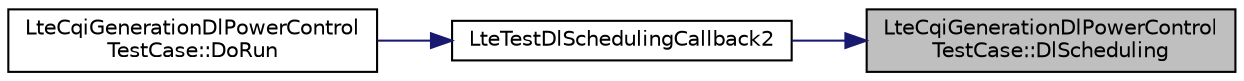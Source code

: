 digraph "LteCqiGenerationDlPowerControlTestCase::DlScheduling"
{
 // LATEX_PDF_SIZE
  edge [fontname="Helvetica",fontsize="10",labelfontname="Helvetica",labelfontsize="10"];
  node [fontname="Helvetica",fontsize="10",shape=record];
  rankdir="RL";
  Node1 [label="LteCqiGenerationDlPowerControl\lTestCase::DlScheduling",height=0.2,width=0.4,color="black", fillcolor="grey75", style="filled", fontcolor="black",tooltip="DL Scheduling function."];
  Node1 -> Node2 [dir="back",color="midnightblue",fontsize="10",style="solid",fontname="Helvetica"];
  Node2 [label="LteTestDlSchedulingCallback2",height=0.2,width=0.4,color="black", fillcolor="white", style="filled",URL="$lte-test-cqi-generation_8cc.html#ab22367e52099c4caa7da9ca56e119e20",tooltip=" "];
  Node2 -> Node3 [dir="back",color="midnightblue",fontsize="10",style="solid",fontname="Helvetica"];
  Node3 [label="LteCqiGenerationDlPowerControl\lTestCase::DoRun",height=0.2,width=0.4,color="black", fillcolor="white", style="filled",URL="$class_lte_cqi_generation_dl_power_control_test_case.html#a8a6ba5e52123fc8ed0deb9014a8b0591",tooltip="Implementation to actually run this TestCase."];
}
